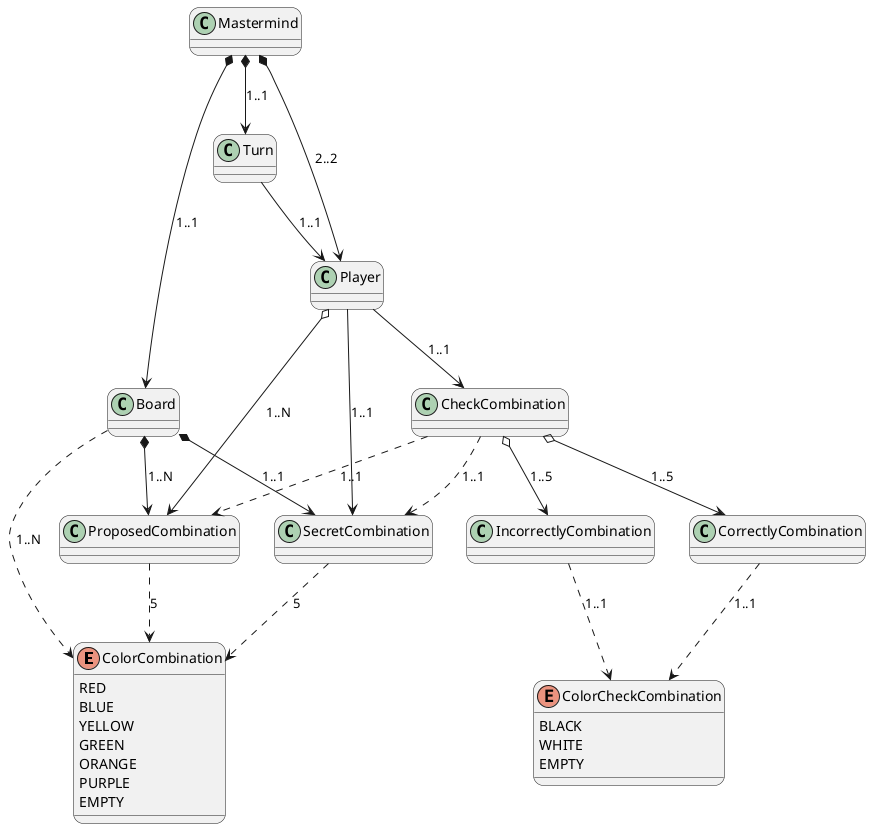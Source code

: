@startuml
skinparam roundcorner 20

!define ONE_TO_ONE 1..1
!define TWO_TO_TWO 2..2
!define ONE_TO_MANY 1..N
!define ONE_TO_FIVE 1..5

!define compositionRelation(all, part, cardinality) all *--> part: cardinality
!define associationRelation(client, server, cardinality) client --> server: cardinality
!define aggregationRelation(whole, part, cardinality) whole o--> part: cardinality
!define useRelation(user, used, cardinality) user ..> used: cardinality
!define inheritanceRelation(child, parent, cardinality) child <|-- parent: cardinality

enum ColorCombination {
  RED
  BLUE
  YELLOW
  GREEN
  ORANGE
  PURPLE
  EMPTY
}

enum ColorCheckCombination {
   BLACK
   WHITE
   EMPTY
}


compositionRelation(Mastermind, Board, ONE_TO_ONE)
compositionRelation(Mastermind, Turn, ONE_TO_ONE)
associationRelation(Turn, Player, ONE_TO_ONE)
compositionRelation(Mastermind, Player, TWO_TO_TWO)
aggregationRelation(Player, ProposedCombination, ONE_TO_MANY)
associationRelation(Player, SecretCombination, ONE_TO_ONE)
associationRelation(Player, CheckCombination, ONE_TO_ONE)
useRelation(Board, ColorCombination, ONE_TO_MANY)
compositionRelation(Board, SecretCombination, ONE_TO_ONE)
compositionRelation(Board, ProposedCombination, ONE_TO_MANY)
useRelation(SecretCombination, ColorCombination, 5)
useRelation(ProposedCombination, ColorCombination, 5)
useRelation(CheckCombination, SecretCombination, ONE_TO_ONE)
useRelation(CheckCombination, ProposedCombination, ONE_TO_ONE)
aggregationRelation(CheckCombination, CorrectlyCombination, ONE_TO_FIVE)
aggregationRelation(CheckCombination, IncorrectlyCombination, ONE_TO_FIVE)
useRelation(CorrectlyCombination, ColorCheckCombination, ONE_TO_ONE)
useRelation(IncorrectlyCombination, ColorCheckCombination, ONE_TO_ONE)
@enduml